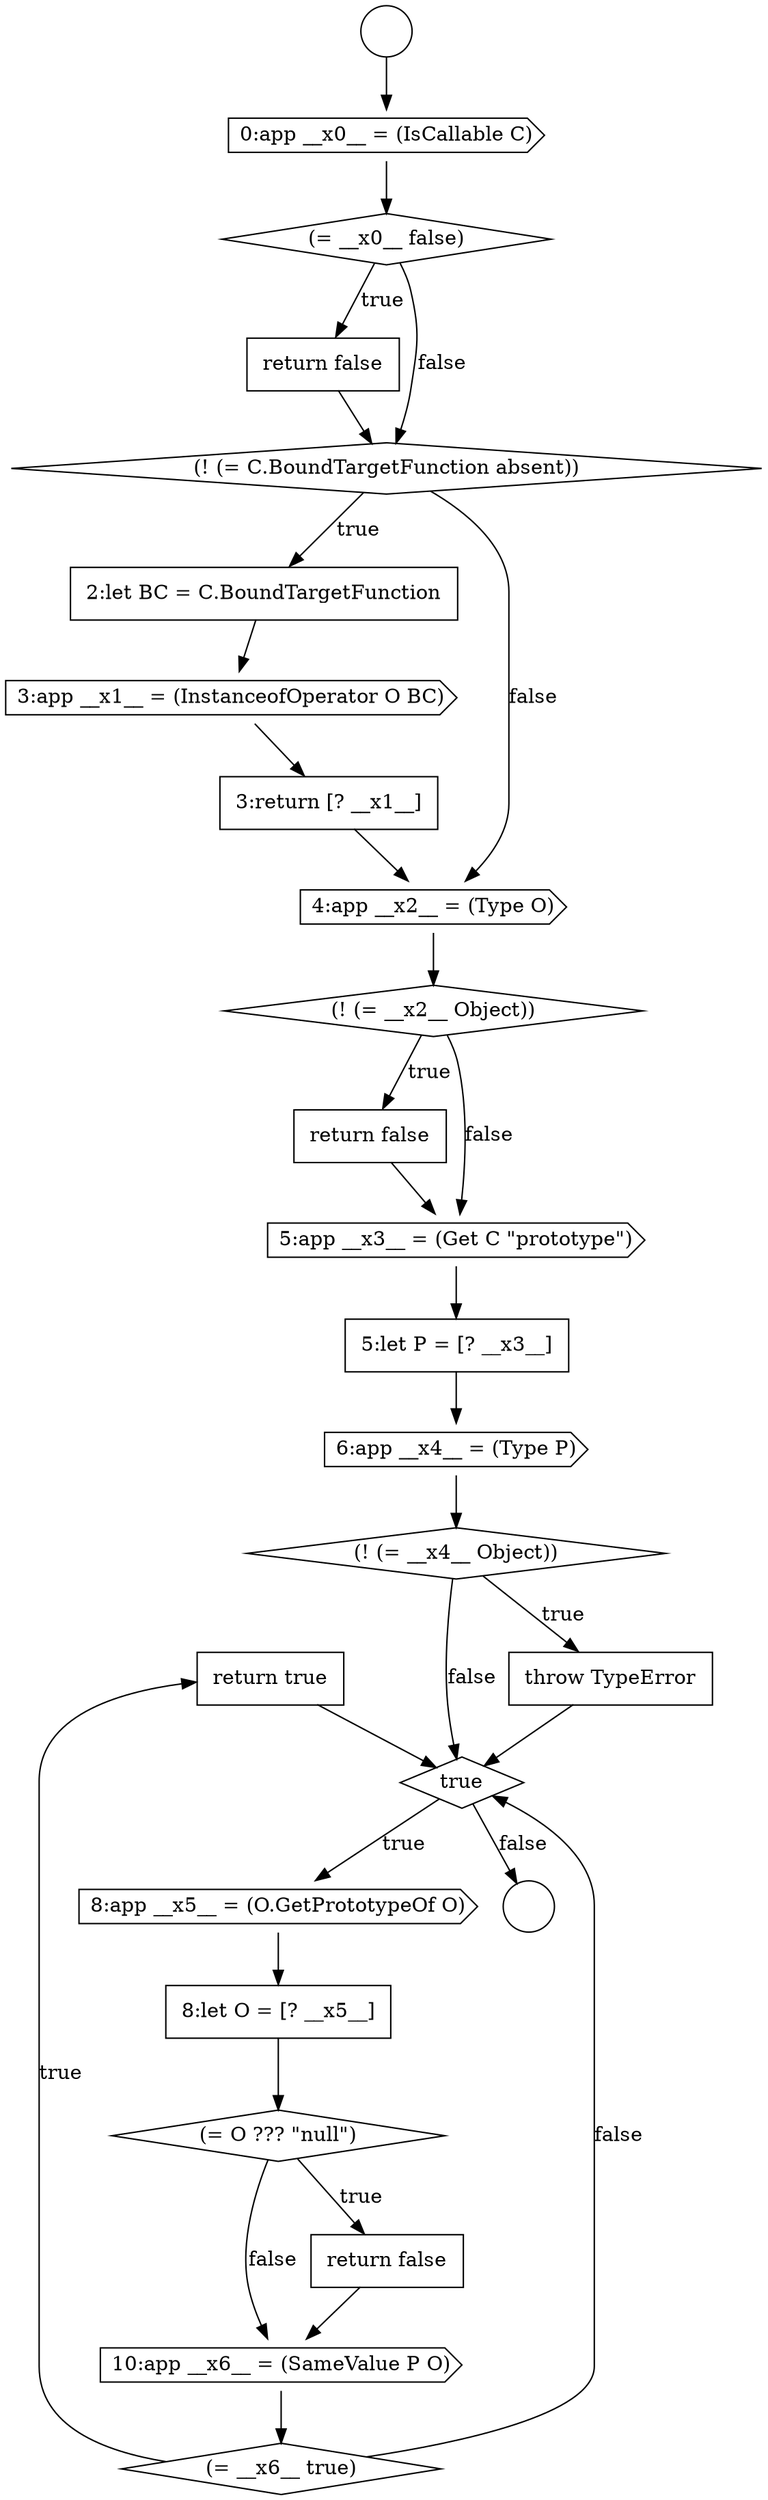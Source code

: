 digraph {
  node905 [shape=none, margin=0, label=<<font color="black">
    <table border="0" cellborder="1" cellspacing="0" cellpadding="10">
      <tr><td align="left">return true</td></tr>
    </table>
  </font>> color="black" fillcolor="white" style=filled]
  node894 [shape=none, margin=0, label=<<font color="black">
    <table border="0" cellborder="1" cellspacing="0" cellpadding="10">
      <tr><td align="left">5:let P = [? __x3__]</td></tr>
    </table>
  </font>> color="black" fillcolor="white" style=filled]
  node889 [shape=none, margin=0, label=<<font color="black">
    <table border="0" cellborder="1" cellspacing="0" cellpadding="10">
      <tr><td align="left">3:return [? __x1__]</td></tr>
    </table>
  </font>> color="black" fillcolor="white" style=filled]
  node888 [shape=cds, label=<<font color="black">3:app __x1__ = (InstanceofOperator O BC)</font>> color="black" fillcolor="white" style=filled]
  node904 [shape=diamond, label=<<font color="black">(= __x6__ true)</font>> color="black" fillcolor="white" style=filled]
  node900 [shape=none, margin=0, label=<<font color="black">
    <table border="0" cellborder="1" cellspacing="0" cellpadding="10">
      <tr><td align="left">8:let O = [? __x5__]</td></tr>
    </table>
  </font>> color="black" fillcolor="white" style=filled]
  node883 [shape=cds, label=<<font color="black">0:app __x0__ = (IsCallable C)</font>> color="black" fillcolor="white" style=filled]
  node887 [shape=none, margin=0, label=<<font color="black">
    <table border="0" cellborder="1" cellspacing="0" cellpadding="10">
      <tr><td align="left">2:let BC = C.BoundTargetFunction</td></tr>
    </table>
  </font>> color="black" fillcolor="white" style=filled]
  node896 [shape=diamond, label=<<font color="black">(! (= __x4__ Object))</font>> color="black" fillcolor="white" style=filled]
  node899 [shape=cds, label=<<font color="black">8:app __x5__ = (O.GetPrototypeOf O)</font>> color="black" fillcolor="white" style=filled]
  node882 [shape=circle label=" " color="black" fillcolor="white" style=filled]
  node892 [shape=none, margin=0, label=<<font color="black">
    <table border="0" cellborder="1" cellspacing="0" cellpadding="10">
      <tr><td align="left">return false</td></tr>
    </table>
  </font>> color="black" fillcolor="white" style=filled]
  node893 [shape=cds, label=<<font color="black">5:app __x3__ = (Get C &quot;prototype&quot;)</font>> color="black" fillcolor="white" style=filled]
  node898 [shape=diamond, label=<<font color="black">true</font>> color="black" fillcolor="white" style=filled]
  node885 [shape=none, margin=0, label=<<font color="black">
    <table border="0" cellborder="1" cellspacing="0" cellpadding="10">
      <tr><td align="left">return false</td></tr>
    </table>
  </font>> color="black" fillcolor="white" style=filled]
  node902 [shape=none, margin=0, label=<<font color="black">
    <table border="0" cellborder="1" cellspacing="0" cellpadding="10">
      <tr><td align="left">return false</td></tr>
    </table>
  </font>> color="black" fillcolor="white" style=filled]
  node881 [shape=circle label=" " color="black" fillcolor="white" style=filled]
  node884 [shape=diamond, label=<<font color="black">(= __x0__ false)</font>> color="black" fillcolor="white" style=filled]
  node901 [shape=diamond, label=<<font color="black">(= O ??? &quot;null&quot;)</font>> color="black" fillcolor="white" style=filled]
  node890 [shape=cds, label=<<font color="black">4:app __x2__ = (Type O)</font>> color="black" fillcolor="white" style=filled]
  node895 [shape=cds, label=<<font color="black">6:app __x4__ = (Type P)</font>> color="black" fillcolor="white" style=filled]
  node903 [shape=cds, label=<<font color="black">10:app __x6__ = (SameValue P O)</font>> color="black" fillcolor="white" style=filled]
  node891 [shape=diamond, label=<<font color="black">(! (= __x2__ Object))</font>> color="black" fillcolor="white" style=filled]
  node897 [shape=none, margin=0, label=<<font color="black">
    <table border="0" cellborder="1" cellspacing="0" cellpadding="10">
      <tr><td align="left">throw TypeError</td></tr>
    </table>
  </font>> color="black" fillcolor="white" style=filled]
  node886 [shape=diamond, label=<<font color="black">(! (= C.BoundTargetFunction absent))</font>> color="black" fillcolor="white" style=filled]
  node897 -> node898 [ color="black"]
  node883 -> node884 [ color="black"]
  node902 -> node903 [ color="black"]
  node894 -> node895 [ color="black"]
  node904 -> node905 [label=<<font color="black">true</font>> color="black"]
  node904 -> node898 [label=<<font color="black">false</font>> color="black"]
  node885 -> node886 [ color="black"]
  node891 -> node892 [label=<<font color="black">true</font>> color="black"]
  node891 -> node893 [label=<<font color="black">false</font>> color="black"]
  node903 -> node904 [ color="black"]
  node896 -> node897 [label=<<font color="black">true</font>> color="black"]
  node896 -> node898 [label=<<font color="black">false</font>> color="black"]
  node895 -> node896 [ color="black"]
  node905 -> node898 [ color="black"]
  node881 -> node883 [ color="black"]
  node886 -> node887 [label=<<font color="black">true</font>> color="black"]
  node886 -> node890 [label=<<font color="black">false</font>> color="black"]
  node901 -> node902 [label=<<font color="black">true</font>> color="black"]
  node901 -> node903 [label=<<font color="black">false</font>> color="black"]
  node893 -> node894 [ color="black"]
  node892 -> node893 [ color="black"]
  node889 -> node890 [ color="black"]
  node884 -> node885 [label=<<font color="black">true</font>> color="black"]
  node884 -> node886 [label=<<font color="black">false</font>> color="black"]
  node888 -> node889 [ color="black"]
  node898 -> node899 [label=<<font color="black">true</font>> color="black"]
  node898 -> node882 [label=<<font color="black">false</font>> color="black"]
  node899 -> node900 [ color="black"]
  node890 -> node891 [ color="black"]
  node900 -> node901 [ color="black"]
  node887 -> node888 [ color="black"]
}
